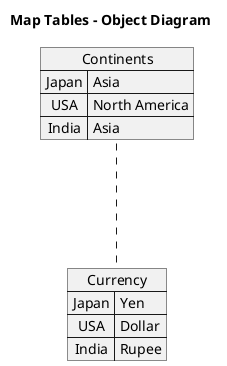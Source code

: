 @startuml Map_Tables

title Map Tables - Object Diagram

map Continents {
 Japan => Asia
 USA => North America
 India => Asia
}

map Currency {
 Japan => Yen
 USA => Dollar
 India => Rupee
}

Continents ... Currency




@enduml
